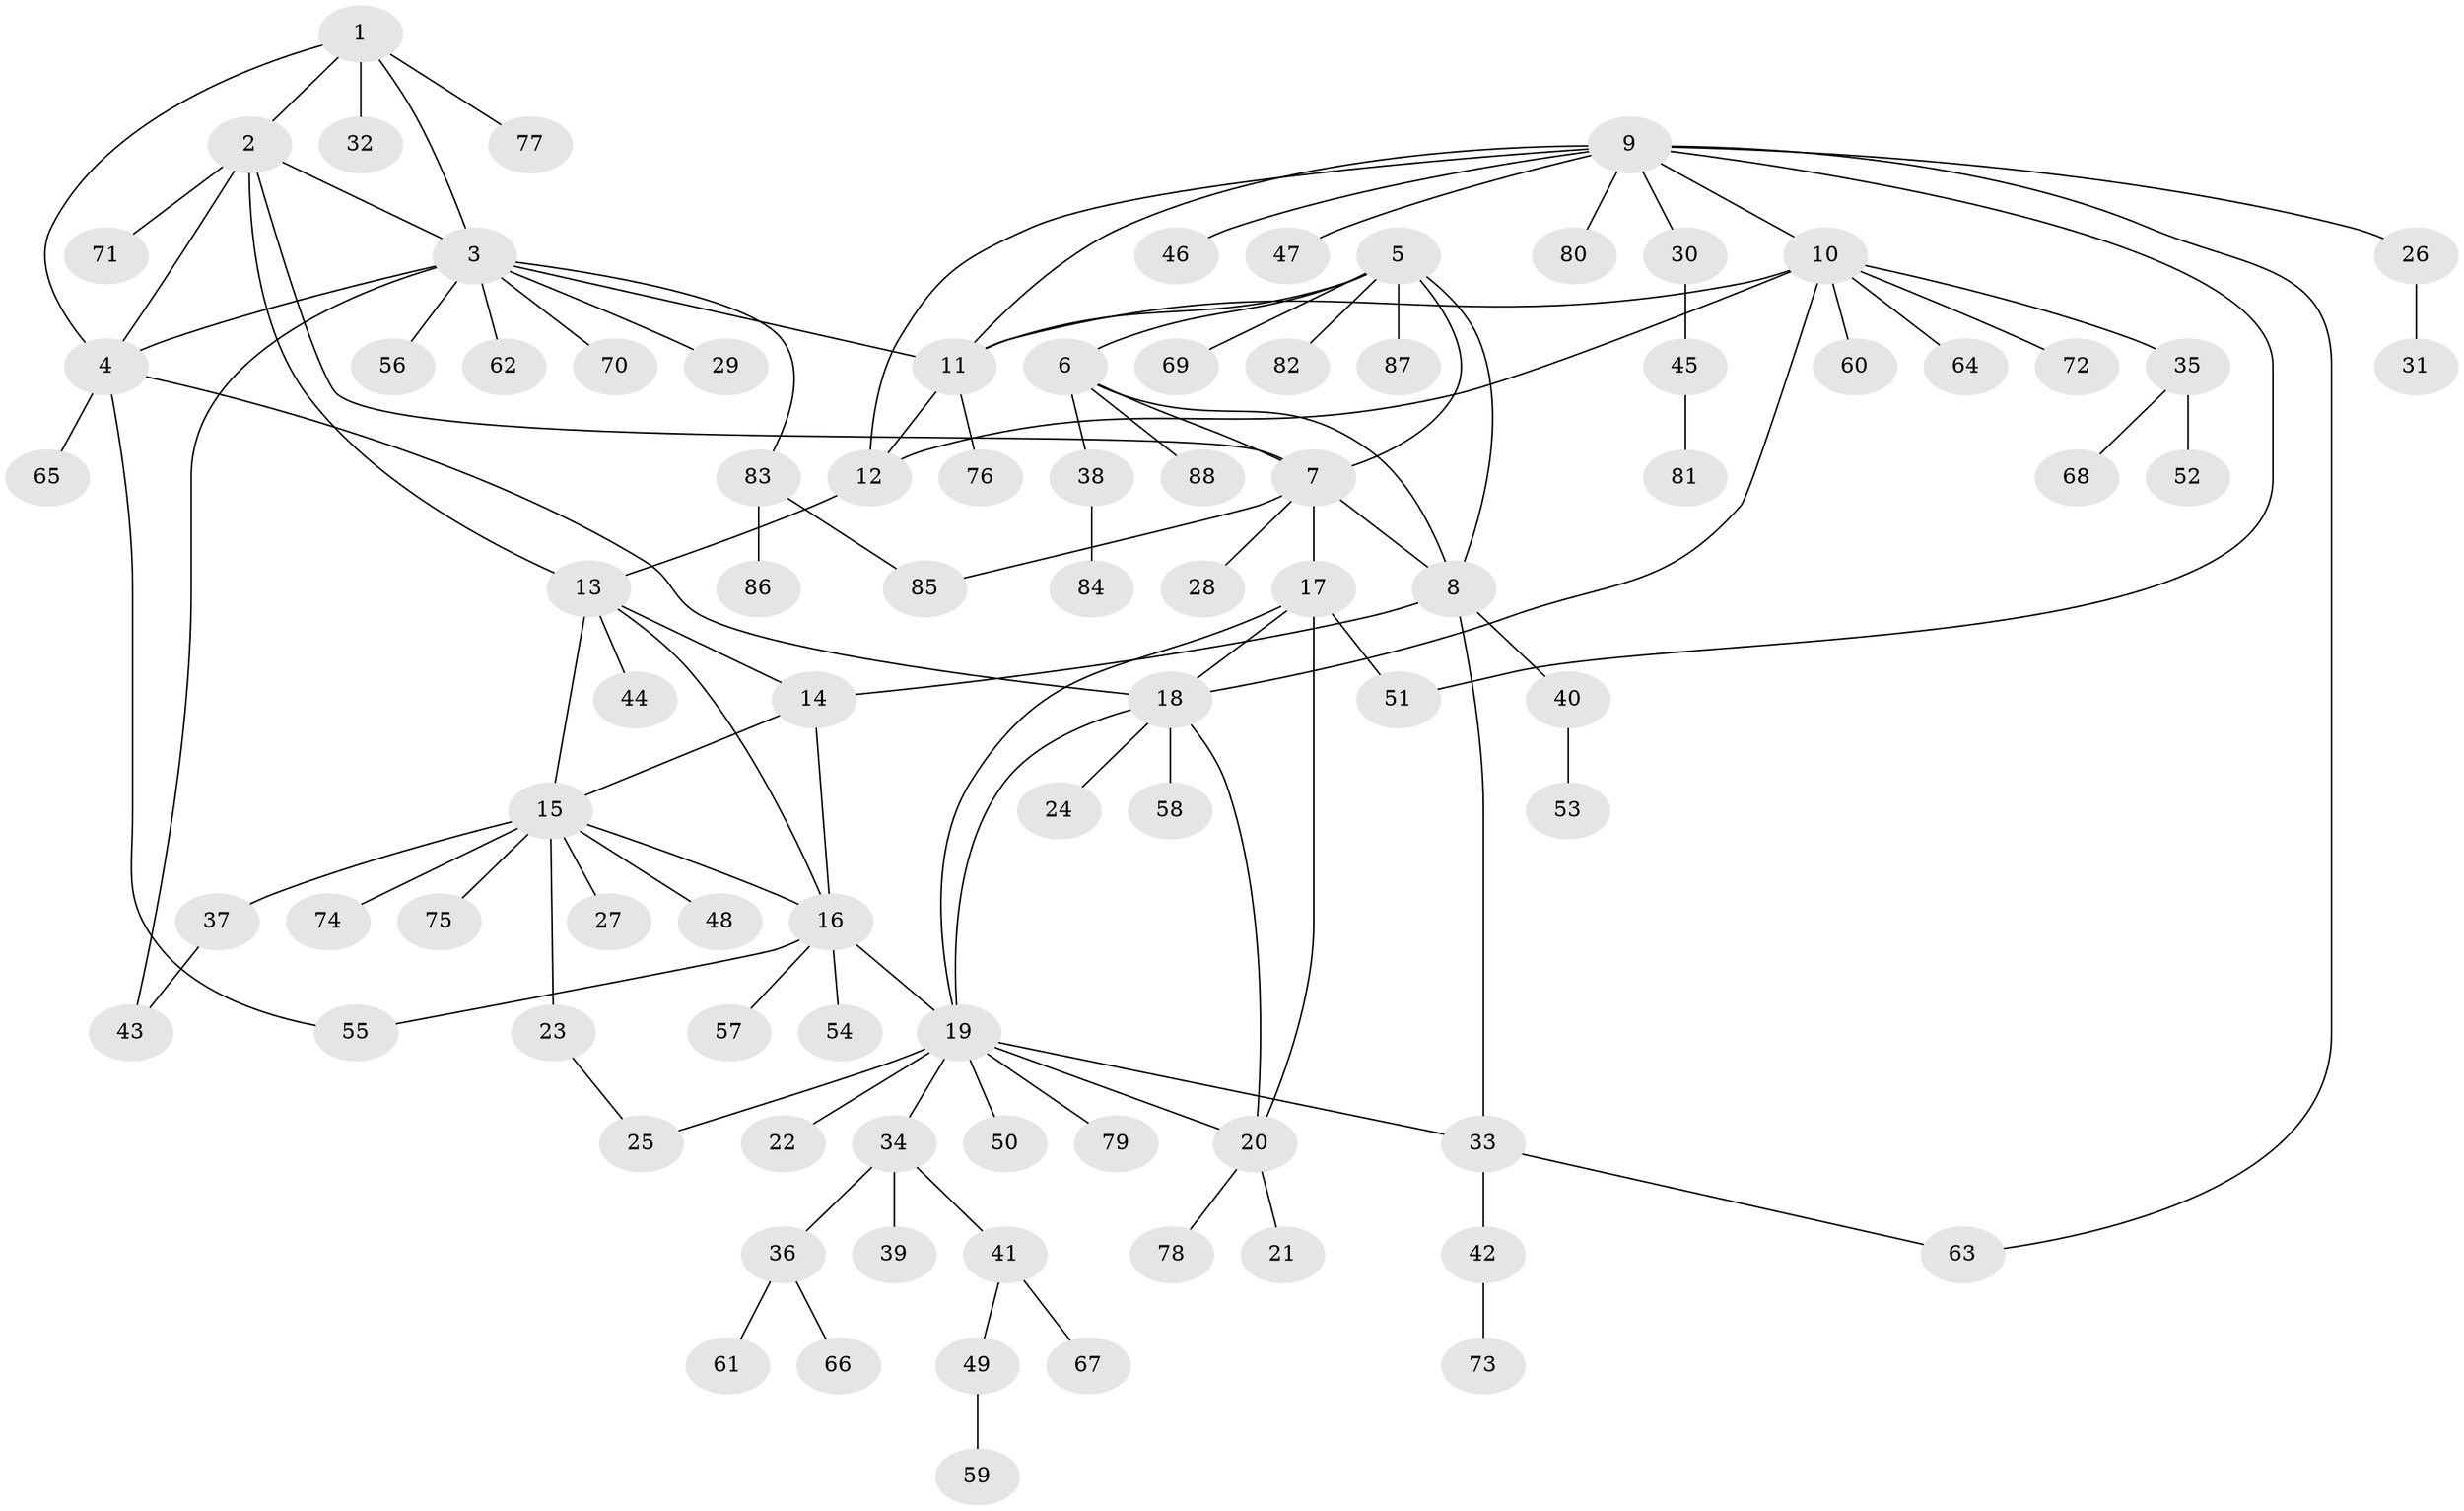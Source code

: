 // coarse degree distribution, {2: 0.10526315789473684, 8: 0.02631578947368421, 3: 0.10526315789473684, 5: 0.15789473684210525, 9: 0.05263157894736842, 1: 0.4473684210526316, 4: 0.02631578947368421, 6: 0.05263157894736842, 7: 0.02631578947368421}
// Generated by graph-tools (version 1.1) at 2025/37/03/04/25 23:37:50]
// undirected, 88 vertices, 115 edges
graph export_dot {
  node [color=gray90,style=filled];
  1;
  2;
  3;
  4;
  5;
  6;
  7;
  8;
  9;
  10;
  11;
  12;
  13;
  14;
  15;
  16;
  17;
  18;
  19;
  20;
  21;
  22;
  23;
  24;
  25;
  26;
  27;
  28;
  29;
  30;
  31;
  32;
  33;
  34;
  35;
  36;
  37;
  38;
  39;
  40;
  41;
  42;
  43;
  44;
  45;
  46;
  47;
  48;
  49;
  50;
  51;
  52;
  53;
  54;
  55;
  56;
  57;
  58;
  59;
  60;
  61;
  62;
  63;
  64;
  65;
  66;
  67;
  68;
  69;
  70;
  71;
  72;
  73;
  74;
  75;
  76;
  77;
  78;
  79;
  80;
  81;
  82;
  83;
  84;
  85;
  86;
  87;
  88;
  1 -- 2;
  1 -- 3;
  1 -- 4;
  1 -- 32;
  1 -- 77;
  2 -- 3;
  2 -- 4;
  2 -- 7;
  2 -- 13;
  2 -- 71;
  3 -- 4;
  3 -- 11;
  3 -- 29;
  3 -- 43;
  3 -- 56;
  3 -- 62;
  3 -- 70;
  3 -- 83;
  4 -- 18;
  4 -- 55;
  4 -- 65;
  5 -- 6;
  5 -- 7;
  5 -- 8;
  5 -- 11;
  5 -- 69;
  5 -- 82;
  5 -- 87;
  6 -- 7;
  6 -- 8;
  6 -- 38;
  6 -- 88;
  7 -- 8;
  7 -- 17;
  7 -- 28;
  7 -- 85;
  8 -- 14;
  8 -- 33;
  8 -- 40;
  9 -- 10;
  9 -- 11;
  9 -- 12;
  9 -- 26;
  9 -- 30;
  9 -- 46;
  9 -- 47;
  9 -- 51;
  9 -- 63;
  9 -- 80;
  10 -- 11;
  10 -- 12;
  10 -- 18;
  10 -- 35;
  10 -- 60;
  10 -- 64;
  10 -- 72;
  11 -- 12;
  11 -- 76;
  12 -- 13;
  13 -- 14;
  13 -- 15;
  13 -- 16;
  13 -- 44;
  14 -- 15;
  14 -- 16;
  15 -- 16;
  15 -- 23;
  15 -- 27;
  15 -- 37;
  15 -- 48;
  15 -- 74;
  15 -- 75;
  16 -- 19;
  16 -- 54;
  16 -- 55;
  16 -- 57;
  17 -- 18;
  17 -- 19;
  17 -- 20;
  17 -- 51;
  18 -- 19;
  18 -- 20;
  18 -- 24;
  18 -- 58;
  19 -- 20;
  19 -- 22;
  19 -- 25;
  19 -- 33;
  19 -- 34;
  19 -- 50;
  19 -- 79;
  20 -- 21;
  20 -- 78;
  23 -- 25;
  26 -- 31;
  30 -- 45;
  33 -- 42;
  33 -- 63;
  34 -- 36;
  34 -- 39;
  34 -- 41;
  35 -- 52;
  35 -- 68;
  36 -- 61;
  36 -- 66;
  37 -- 43;
  38 -- 84;
  40 -- 53;
  41 -- 49;
  41 -- 67;
  42 -- 73;
  45 -- 81;
  49 -- 59;
  83 -- 85;
  83 -- 86;
}
